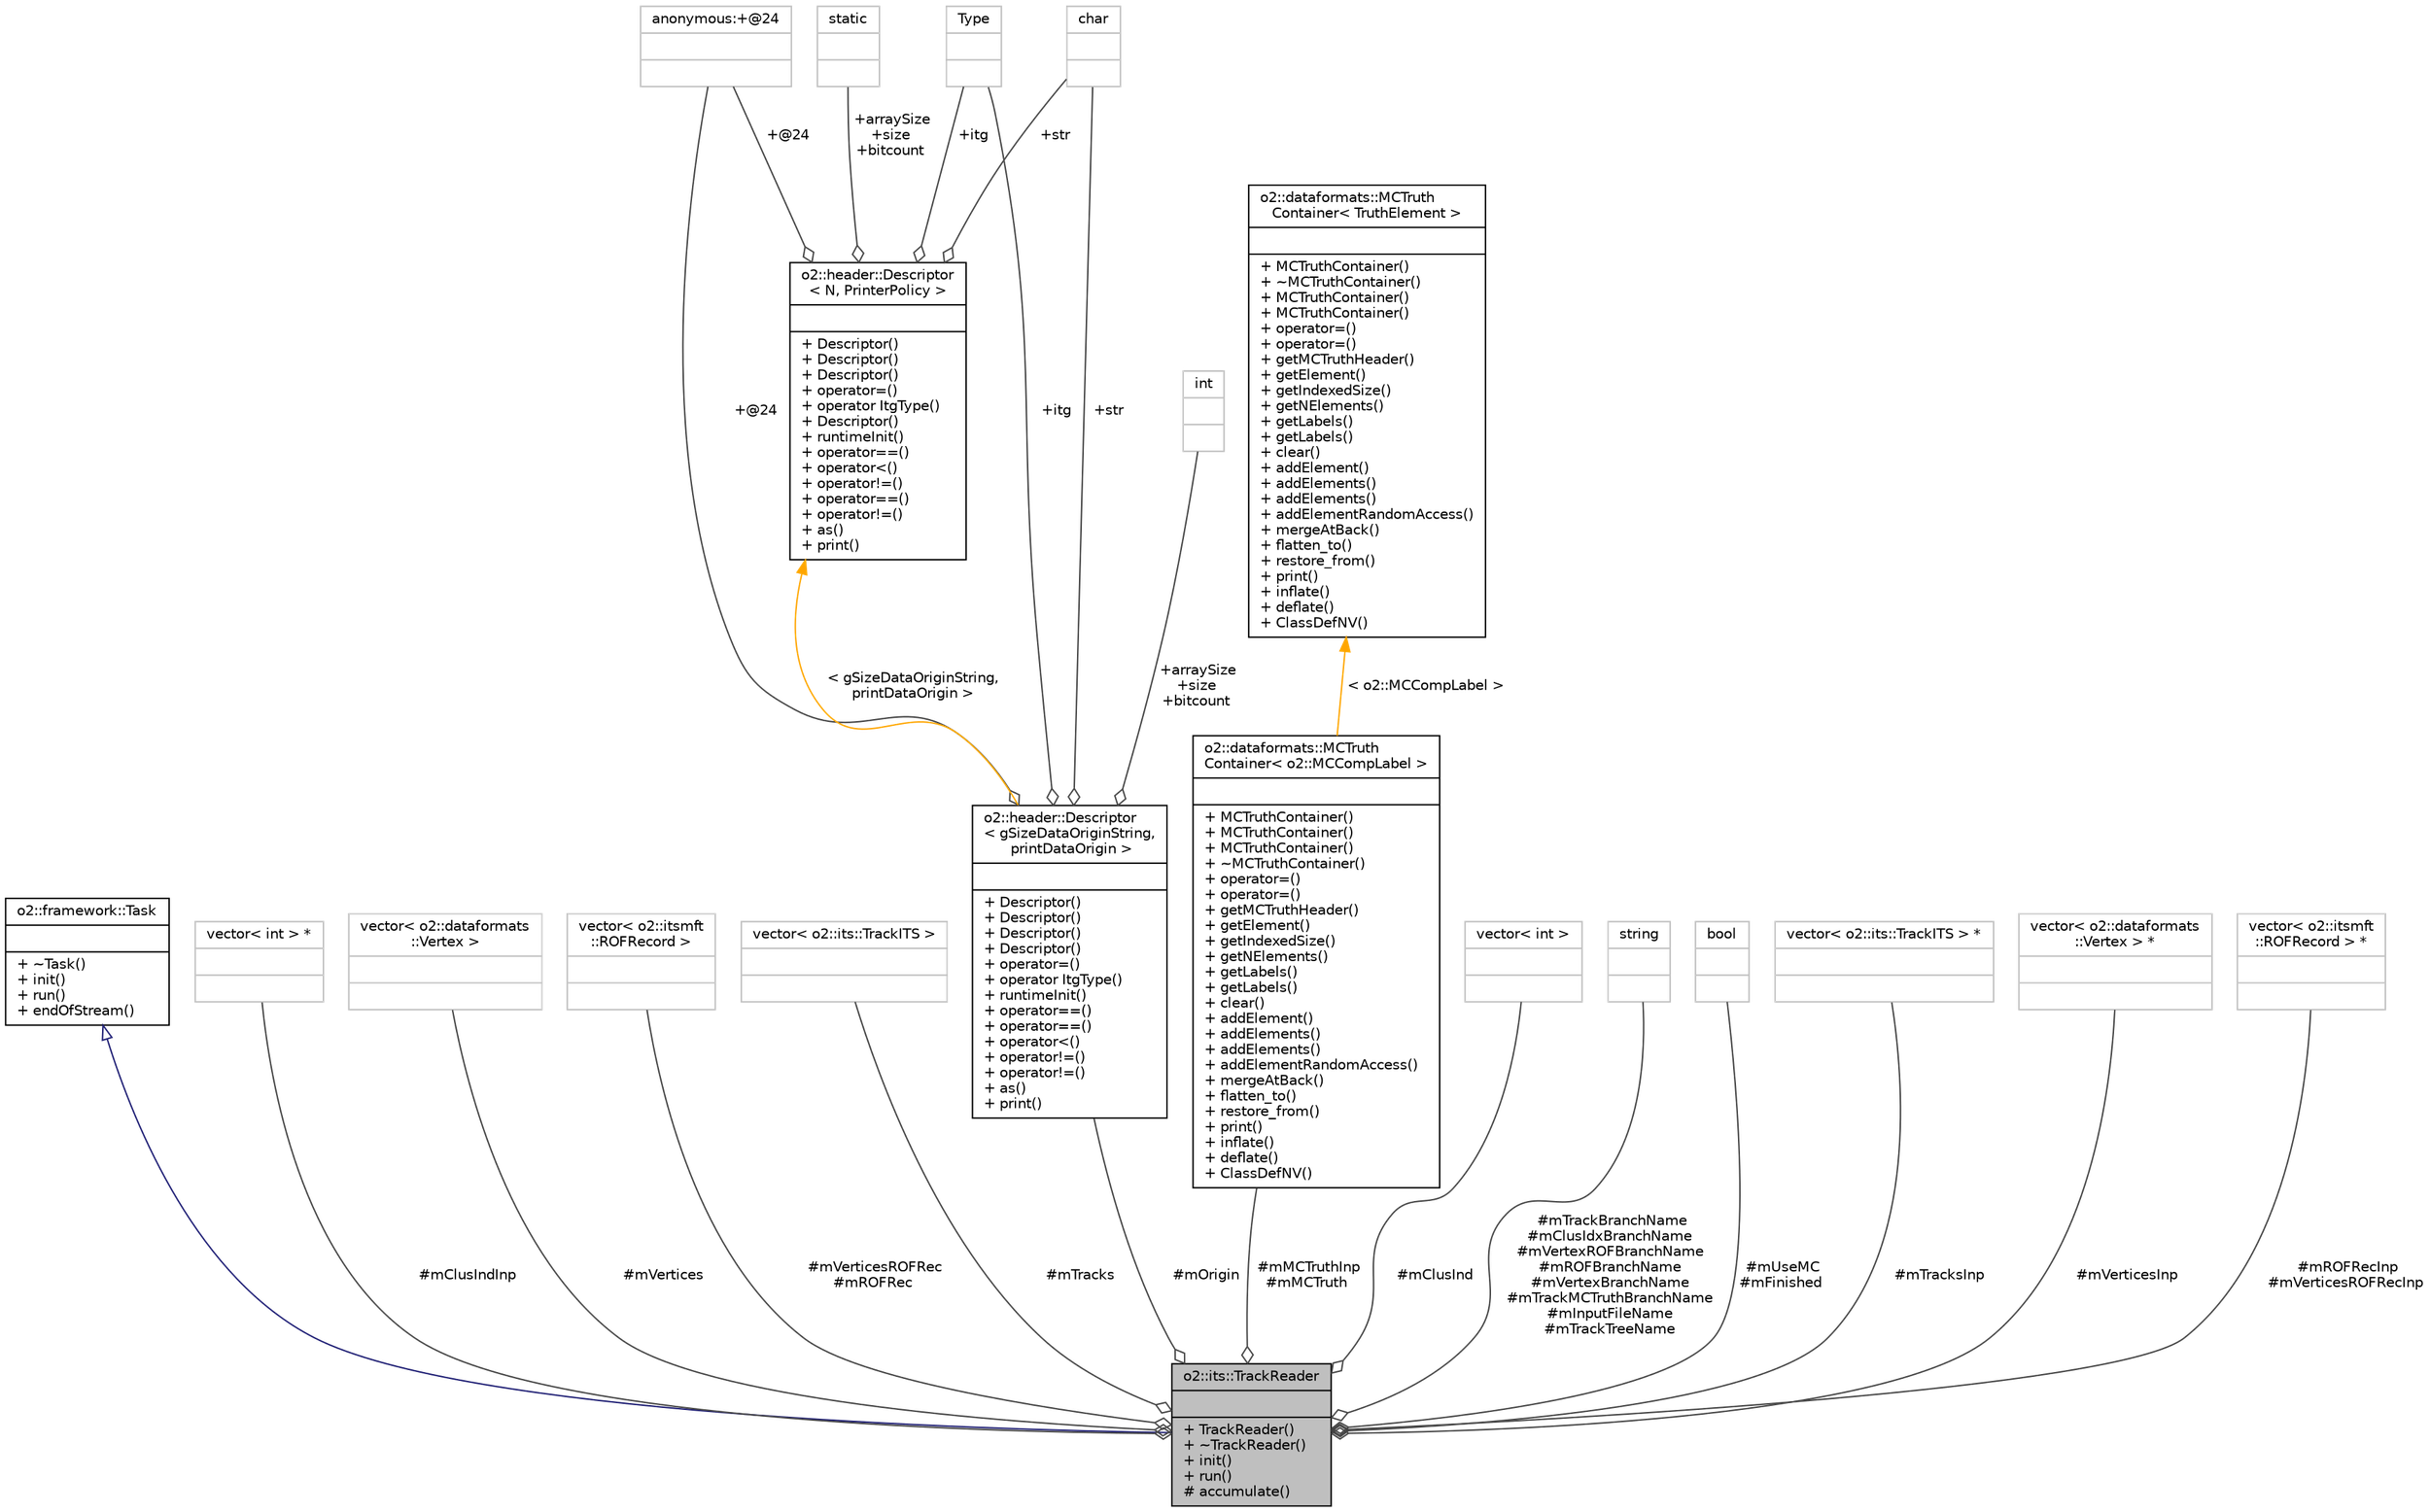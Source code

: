 digraph "o2::its::TrackReader"
{
 // INTERACTIVE_SVG=YES
  bgcolor="transparent";
  edge [fontname="Helvetica",fontsize="10",labelfontname="Helvetica",labelfontsize="10"];
  node [fontname="Helvetica",fontsize="10",shape=record];
  Node2 [label="{o2::its::TrackReader\n||+ TrackReader()\l+ ~TrackReader()\l+ init()\l+ run()\l# accumulate()\l}",height=0.2,width=0.4,color="black", fillcolor="grey75", style="filled", fontcolor="black"];
  Node3 -> Node2 [dir="back",color="midnightblue",fontsize="10",style="solid",arrowtail="onormal",fontname="Helvetica"];
  Node3 [label="{o2::framework::Task\n||+ ~Task()\l+ init()\l+ run()\l+ endOfStream()\l}",height=0.2,width=0.4,color="black",URL="$de/dac/classo2_1_1framework_1_1Task.html"];
  Node4 -> Node2 [color="grey25",fontsize="10",style="solid",label=" #mClusIndInp" ,arrowhead="odiamond",fontname="Helvetica"];
  Node4 [label="{vector\< int \> *\n||}",height=0.2,width=0.4,color="grey75"];
  Node5 -> Node2 [color="grey25",fontsize="10",style="solid",label=" #mVertices" ,arrowhead="odiamond",fontname="Helvetica"];
  Node5 [label="{vector\< o2::dataformats\l::Vertex \>\n||}",height=0.2,width=0.4,color="grey75"];
  Node6 -> Node2 [color="grey25",fontsize="10",style="solid",label=" #mVerticesROFRec\n#mROFRec" ,arrowhead="odiamond",fontname="Helvetica"];
  Node6 [label="{vector\< o2::itsmft\l::ROFRecord \>\n||}",height=0.2,width=0.4,color="grey75"];
  Node7 -> Node2 [color="grey25",fontsize="10",style="solid",label=" #mTracks" ,arrowhead="odiamond",fontname="Helvetica"];
  Node7 [label="{vector\< o2::its::TrackITS \>\n||}",height=0.2,width=0.4,color="grey75"];
  Node8 -> Node2 [color="grey25",fontsize="10",style="solid",label=" #mOrigin" ,arrowhead="odiamond",fontname="Helvetica"];
  Node8 [label="{o2::header::Descriptor\l\< gSizeDataOriginString,\l printDataOrigin \>\n||+ Descriptor()\l+ Descriptor()\l+ Descriptor()\l+ Descriptor()\l+ operator=()\l+ operator ItgType()\l+ runtimeInit()\l+ operator==()\l+ operator==()\l+ operator\<()\l+ operator!=()\l+ operator!=()\l+ as()\l+ print()\l}",height=0.2,width=0.4,color="black",URL="$d9/db3/structo2_1_1header_1_1Descriptor.html"];
  Node9 -> Node8 [color="grey25",fontsize="10",style="solid",label=" +itg" ,arrowhead="odiamond",fontname="Helvetica"];
  Node9 [label="{Type\n||}",height=0.2,width=0.4,color="grey75"];
  Node10 -> Node8 [color="grey25",fontsize="10",style="solid",label=" +str" ,arrowhead="odiamond",fontname="Helvetica"];
  Node10 [label="{char\n||}",height=0.2,width=0.4,color="grey75"];
  Node11 -> Node8 [color="grey25",fontsize="10",style="solid",label=" +arraySize\n+size\n+bitcount" ,arrowhead="odiamond",fontname="Helvetica"];
  Node11 [label="{int\n||}",height=0.2,width=0.4,color="grey75"];
  Node12 -> Node8 [color="grey25",fontsize="10",style="solid",label=" +@24" ,arrowhead="odiamond",fontname="Helvetica"];
  Node12 [label="{anonymous:+@24\n||}",height=0.2,width=0.4,color="grey75"];
  Node13 -> Node8 [dir="back",color="orange",fontsize="10",style="solid",label=" \< gSizeDataOriginString,\l printDataOrigin \>" ,fontname="Helvetica"];
  Node13 [label="{o2::header::Descriptor\l\< N, PrinterPolicy \>\n||+ Descriptor()\l+ Descriptor()\l+ Descriptor()\l+ operator=()\l+ operator ItgType()\l+ Descriptor()\l+ runtimeInit()\l+ operator==()\l+ operator\<()\l+ operator!=()\l+ operator==()\l+ operator!=()\l+ as()\l+ print()\l}",height=0.2,width=0.4,color="black",URL="$d9/db3/structo2_1_1header_1_1Descriptor.html"];
  Node9 -> Node13 [color="grey25",fontsize="10",style="solid",label=" +itg" ,arrowhead="odiamond",fontname="Helvetica"];
  Node10 -> Node13 [color="grey25",fontsize="10",style="solid",label=" +str" ,arrowhead="odiamond",fontname="Helvetica"];
  Node12 -> Node13 [color="grey25",fontsize="10",style="solid",label=" +@24" ,arrowhead="odiamond",fontname="Helvetica"];
  Node14 -> Node13 [color="grey25",fontsize="10",style="solid",label=" +arraySize\n+size\n+bitcount" ,arrowhead="odiamond",fontname="Helvetica"];
  Node14 [label="{static\n||}",height=0.2,width=0.4,color="grey75"];
  Node15 -> Node2 [color="grey25",fontsize="10",style="solid",label=" #mMCTruthInp\n#mMCTruth" ,arrowhead="odiamond",fontname="Helvetica"];
  Node15 [label="{o2::dataformats::MCTruth\lContainer\< o2::MCCompLabel \>\n||+ MCTruthContainer()\l+ MCTruthContainer()\l+ MCTruthContainer()\l+ ~MCTruthContainer()\l+ operator=()\l+ operator=()\l+ getMCTruthHeader()\l+ getElement()\l+ getIndexedSize()\l+ getNElements()\l+ getLabels()\l+ getLabels()\l+ clear()\l+ addElement()\l+ addElements()\l+ addElements()\l+ addElementRandomAccess()\l+ mergeAtBack()\l+ flatten_to()\l+ restore_from()\l+ print()\l+ inflate()\l+ deflate()\l+ ClassDefNV()\l}",height=0.2,width=0.4,color="black",URL="$dc/daa/classo2_1_1dataformats_1_1MCTruthContainer.html"];
  Node16 -> Node15 [dir="back",color="orange",fontsize="10",style="solid",label=" \< o2::MCCompLabel \>" ,fontname="Helvetica"];
  Node16 [label="{o2::dataformats::MCTruth\lContainer\< TruthElement \>\n||+ MCTruthContainer()\l+ ~MCTruthContainer()\l+ MCTruthContainer()\l+ MCTruthContainer()\l+ operator=()\l+ operator=()\l+ getMCTruthHeader()\l+ getElement()\l+ getIndexedSize()\l+ getNElements()\l+ getLabels()\l+ getLabels()\l+ clear()\l+ addElement()\l+ addElements()\l+ addElements()\l+ addElementRandomAccess()\l+ mergeAtBack()\l+ flatten_to()\l+ restore_from()\l+ print()\l+ inflate()\l+ deflate()\l+ ClassDefNV()\l}",height=0.2,width=0.4,color="black",URL="$dc/daa/classo2_1_1dataformats_1_1MCTruthContainer.html",tooltip="A container to hold and manage MC truth information/labels. "];
  Node17 -> Node2 [color="grey25",fontsize="10",style="solid",label=" #mClusInd" ,arrowhead="odiamond",fontname="Helvetica"];
  Node17 [label="{vector\< int \>\n||}",height=0.2,width=0.4,color="grey75"];
  Node18 -> Node2 [color="grey25",fontsize="10",style="solid",label=" #mTrackBranchName\n#mClusIdxBranchName\n#mVertexROFBranchName\n#mROFBranchName\n#mVertexBranchName\n#mTrackMCTruthBranchName\n#mInputFileName\n#mTrackTreeName" ,arrowhead="odiamond",fontname="Helvetica"];
  Node18 [label="{string\n||}",height=0.2,width=0.4,color="grey75"];
  Node19 -> Node2 [color="grey25",fontsize="10",style="solid",label=" #mUseMC\n#mFinished" ,arrowhead="odiamond",fontname="Helvetica"];
  Node19 [label="{bool\n||}",height=0.2,width=0.4,color="grey75"];
  Node20 -> Node2 [color="grey25",fontsize="10",style="solid",label=" #mTracksInp" ,arrowhead="odiamond",fontname="Helvetica"];
  Node20 [label="{vector\< o2::its::TrackITS \> *\n||}",height=0.2,width=0.4,color="grey75"];
  Node21 -> Node2 [color="grey25",fontsize="10",style="solid",label=" #mVerticesInp" ,arrowhead="odiamond",fontname="Helvetica"];
  Node21 [label="{vector\< o2::dataformats\l::Vertex \> *\n||}",height=0.2,width=0.4,color="grey75"];
  Node22 -> Node2 [color="grey25",fontsize="10",style="solid",label=" #mROFRecInp\n#mVerticesROFRecInp" ,arrowhead="odiamond",fontname="Helvetica"];
  Node22 [label="{vector\< o2::itsmft\l::ROFRecord \> *\n||}",height=0.2,width=0.4,color="grey75"];
}
